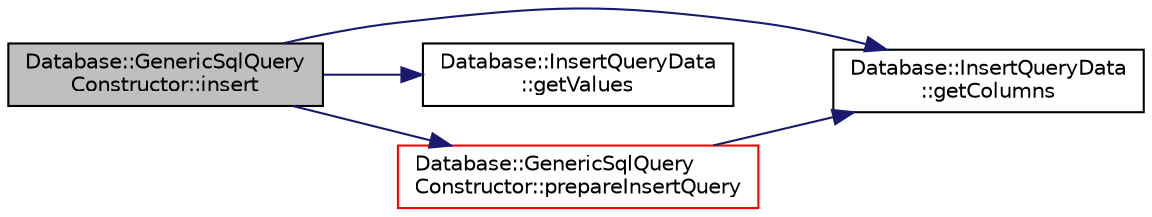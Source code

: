 digraph "Database::GenericSqlQueryConstructor::insert"
{
 // LATEX_PDF_SIZE
  edge [fontname="Helvetica",fontsize="10",labelfontname="Helvetica",labelfontsize="10"];
  node [fontname="Helvetica",fontsize="10",shape=record];
  rankdir="LR";
  Node1 [label="Database::GenericSqlQuery\lConstructor::insert",height=0.2,width=0.4,color="black", fillcolor="grey75", style="filled", fontcolor="black",tooltip=" "];
  Node1 -> Node2 [color="midnightblue",fontsize="10",style="solid",fontname="Helvetica"];
  Node2 [label="Database::InsertQueryData\l::getColumns",height=0.2,width=0.4,color="black", fillcolor="white", style="filled",URL="$class_database_1_1_insert_query_data.html#a5ce2ce74817343405919a285e452af35",tooltip=" "];
  Node1 -> Node3 [color="midnightblue",fontsize="10",style="solid",fontname="Helvetica"];
  Node3 [label="Database::InsertQueryData\l::getValues",height=0.2,width=0.4,color="black", fillcolor="white", style="filled",URL="$class_database_1_1_insert_query_data.html#a806a9039a26b2b39e58ecac52b25a7e2",tooltip=" "];
  Node1 -> Node4 [color="midnightblue",fontsize="10",style="solid",fontname="Helvetica"];
  Node4 [label="Database::GenericSqlQuery\lConstructor::prepareInsertQuery",height=0.2,width=0.4,color="red", fillcolor="white", style="filled",URL="$class_database_1_1_generic_sql_query_constructor.html#ac1d513f9a2812a65d663355999d1893a",tooltip=" "];
  Node4 -> Node2 [color="midnightblue",fontsize="10",style="solid",fontname="Helvetica"];
}
